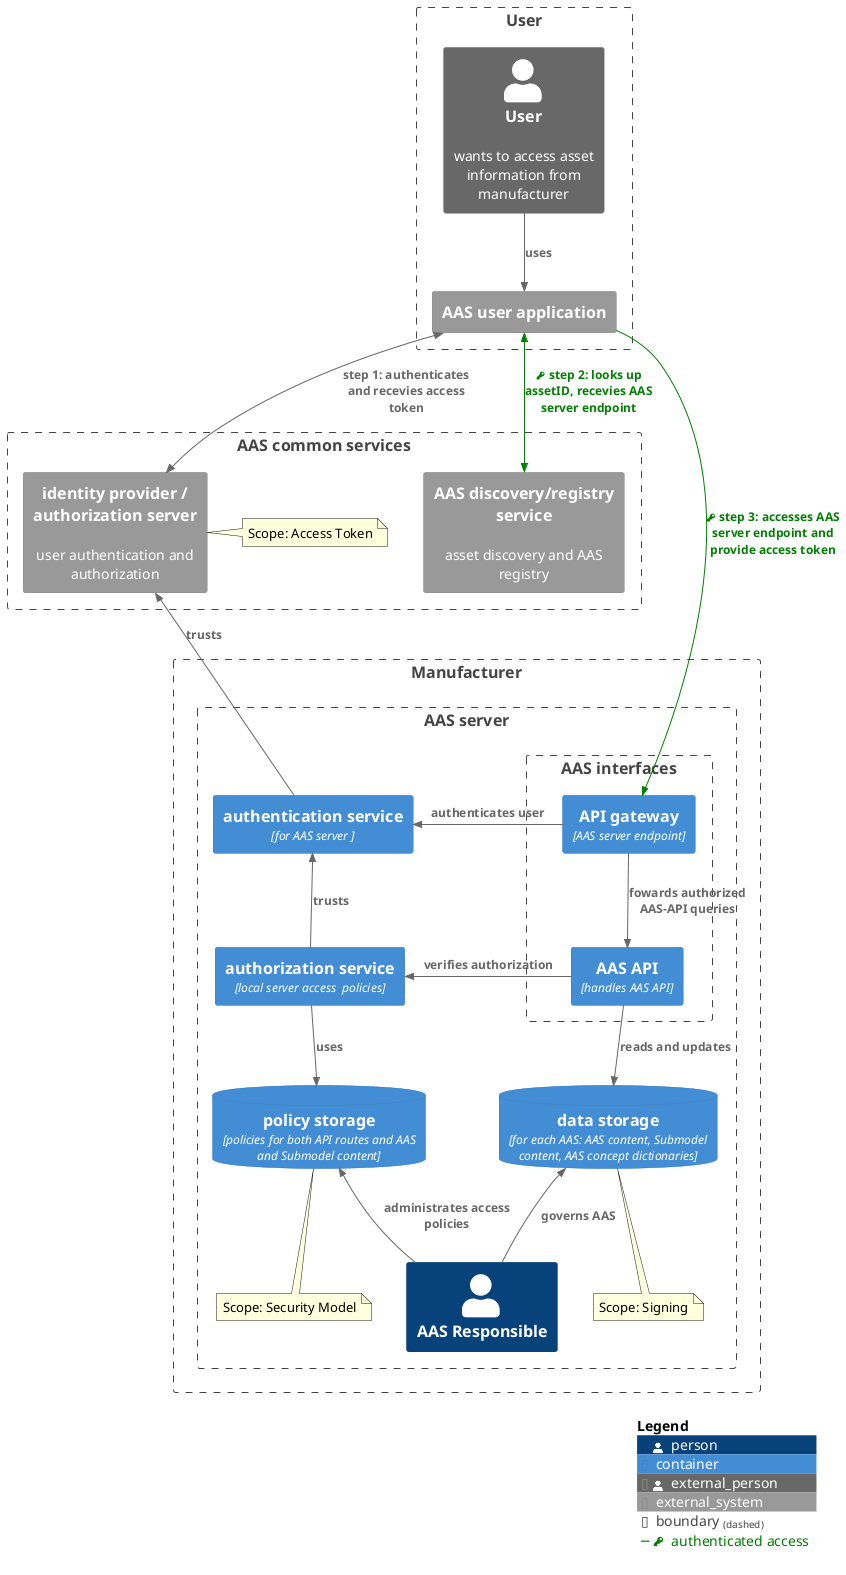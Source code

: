 @startuml
 
!include <c4/C4_Context.puml>  
!include <c4/C4_Container.puml>  
!include <c4/C4_Context.puml>  
!include <c4/C4_Component.puml>  
 
'ref http://plantuml.com/stdlib
!include <office/Users/user.puml>
!include <office/Users/mobile_user.puml>
 
'LAYOUT_TOP_DOWN()
'LAYOUT_AS_SKETCH()
LAYOUT_WITH_LEGEND()
 
AddElementTag("system_boundary", $shape=RoundedBoxShape(), $bgColor="lightBlue")
 
AddRelTag("authenticated access", $textColor="green", $lineColor="green", $sprite="&key")
 
Boundary(c_system, "AAS common services") {
    System_Ext(ade_idp, identity provider / authorization server, "user authentication and authorization")
    note left: Scope: Access Token
    System_Ext(ade_registry, AAS discovery/registry service, "asset discovery and AAS registry")
}
 
Boundary(u_system, "User") {
    Person_Ext(user  , User , "wants to access asset information from manufacturer" )
    System_Ext(user_app, "AAS user application")
    Rel(user, user_app, "uses")
    BiRel(user_app, ade_idp, "step 1: authenticates and recevies access token")
    BiRel(user_app, ade_registry, "step 2: looks up assetID, recevies AAS server endpoint", $tags="authenticated access")
 
}
 
Boundary(m_system, "Manufacturer") {
'    Person(m_admin  , AAS Responsible, "" )
'   SystemDb(aasx_package, AASX package, "")
    
    Boundary(AAS_server, "AAS server") {
        Boundary(AAS_interfaces, "AAS interfaces") {
            Container(api_gw, API gateway, "AAS server endpoint")
            Container(rest_service, AAS API, "handles AAS API")
'            Container(aas_service, AAS service, "access to AAS instance data, enforce AAS policies")
'            Rel(rest_service, aas_service, "handles AAS API operations")
            Rel_D(api_gw, rest_service, "fowards authorized AAS-API queries")
        }
        
        Container(authn, authentication service, "for AAS server ")
        Rel_R(api_gw, authn, "authenticates user")
        Rel_U(authn, ade_idp, "trusts")
 
        ContainerDb(asset_data_storage, data storage, "for each AAS: AAS content, Submodel content, AAS concept dictionaries")
        note bottom: Scope: Signing
'        Rel_D(aas_service, asset_data_storage, "updates")
         Rel_D(rest_service, asset_data_storage, "reads and updates")
 
        Container(authz_serv, authorization service, "local server access  policies")
        ContainerDb(access_policy_storage, policy storage, "policies for both API routes and AAS and Submodel content")
        note bottom: Scope: Security Model

        Rel_R(rest_service, authz_serv, "verifies authorization")
        Rel_U(authz_serv, authn, "trusts")
        Rel_D(authz_serv, access_policy_storage, "uses")

'        Container(aasx_impex, AASX import and export, "")
'        BiRel(aasx_impex, aasx_package, "imports/exports AASX package ensuring encryption and signing")
'        BiRel_L(aasx_impex, aas_service, "import/export")
'        Rel(m_admin, aasx_impex, "triggers AASX import/export")
 
        Person(m_admin  , AAS Responsible, "" )
        Rel_U(m_admin, access_policy_storage, "administrates access policies")
'        Rel_L(m_admin, authz_serv, "administrates server access policies")
 
'        Container(audit, audit log service, "")
'        Lay_D(asset_data_storage, audit)
       
    }

'    Person(m_responsible  , AAS responsible, "" )
     Rel_U(m_admin, asset_data_storage, "governs AAS")
'    Rel_L(m_responsible, m_admin, "advises")
}
 
' manufacturer asctivities
 
' user activities
Rel(user_app, api_gw, "step 3: accesses AAS server endpoint and provide access token", $tags="authenticated access")


SHOW_LEGEND()
@enduml
